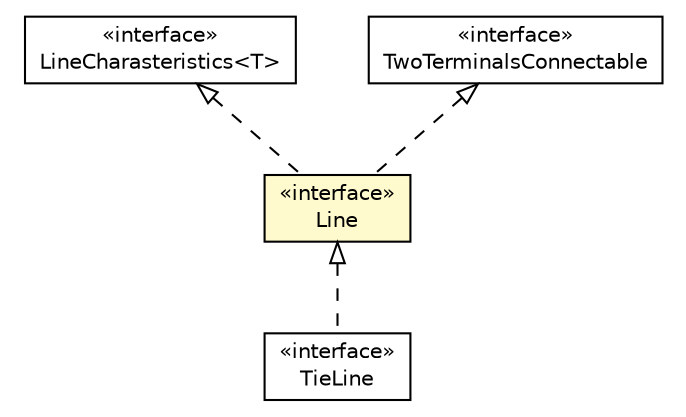 #!/usr/local/bin/dot
#
# Class diagram 
# Generated by UMLGraph version R5_6 (http://www.umlgraph.org/)
#

digraph G {
	edge [fontname="Helvetica",fontsize=10,labelfontname="Helvetica",labelfontsize=10];
	node [fontname="Helvetica",fontsize=10,shape=plaintext];
	nodesep=0.25;
	ranksep=0.5;
	// eu.itesla_project.iidm.network.LineCharasteristics<T>
	c3509 [label=<<table title="eu.itesla_project.iidm.network.LineCharasteristics" border="0" cellborder="1" cellspacing="0" cellpadding="2" port="p" href="./LineCharasteristics.html">
		<tr><td><table border="0" cellspacing="0" cellpadding="1">
<tr><td align="center" balign="center"> &#171;interface&#187; </td></tr>
<tr><td align="center" balign="center"> LineCharasteristics&lt;T&gt; </td></tr>
		</table></td></tr>
		</table>>, URL="./LineCharasteristics.html", fontname="Helvetica", fontcolor="black", fontsize=10.0];
	// eu.itesla_project.iidm.network.Line
	c3553 [label=<<table title="eu.itesla_project.iidm.network.Line" border="0" cellborder="1" cellspacing="0" cellpadding="2" port="p" bgcolor="lemonChiffon" href="./Line.html">
		<tr><td><table border="0" cellspacing="0" cellpadding="1">
<tr><td align="center" balign="center"> &#171;interface&#187; </td></tr>
<tr><td align="center" balign="center"> Line </td></tr>
		</table></td></tr>
		</table>>, URL="./Line.html", fontname="Helvetica", fontcolor="black", fontsize=10.0];
	// eu.itesla_project.iidm.network.TieLine
	c3577 [label=<<table title="eu.itesla_project.iidm.network.TieLine" border="0" cellborder="1" cellspacing="0" cellpadding="2" port="p" href="./TieLine.html">
		<tr><td><table border="0" cellspacing="0" cellpadding="1">
<tr><td align="center" balign="center"> &#171;interface&#187; </td></tr>
<tr><td align="center" balign="center"> TieLine </td></tr>
		</table></td></tr>
		</table>>, URL="./TieLine.html", fontname="Helvetica", fontcolor="black", fontsize=10.0];
	// eu.itesla_project.iidm.network.TwoTerminalsConnectable
	c3580 [label=<<table title="eu.itesla_project.iidm.network.TwoTerminalsConnectable" border="0" cellborder="1" cellspacing="0" cellpadding="2" port="p" href="./TwoTerminalsConnectable.html">
		<tr><td><table border="0" cellspacing="0" cellpadding="1">
<tr><td align="center" balign="center"> &#171;interface&#187; </td></tr>
<tr><td align="center" balign="center"> TwoTerminalsConnectable </td></tr>
		</table></td></tr>
		</table>>, URL="./TwoTerminalsConnectable.html", fontname="Helvetica", fontcolor="black", fontsize=10.0];
	//eu.itesla_project.iidm.network.Line implements eu.itesla_project.iidm.network.TwoTerminalsConnectable
	c3580:p -> c3553:p [dir=back,arrowtail=empty,style=dashed];
	//eu.itesla_project.iidm.network.Line implements eu.itesla_project.iidm.network.LineCharasteristics<T>
	c3509:p -> c3553:p [dir=back,arrowtail=empty,style=dashed];
	//eu.itesla_project.iidm.network.TieLine implements eu.itesla_project.iidm.network.Line
	c3553:p -> c3577:p [dir=back,arrowtail=empty,style=dashed];
}

